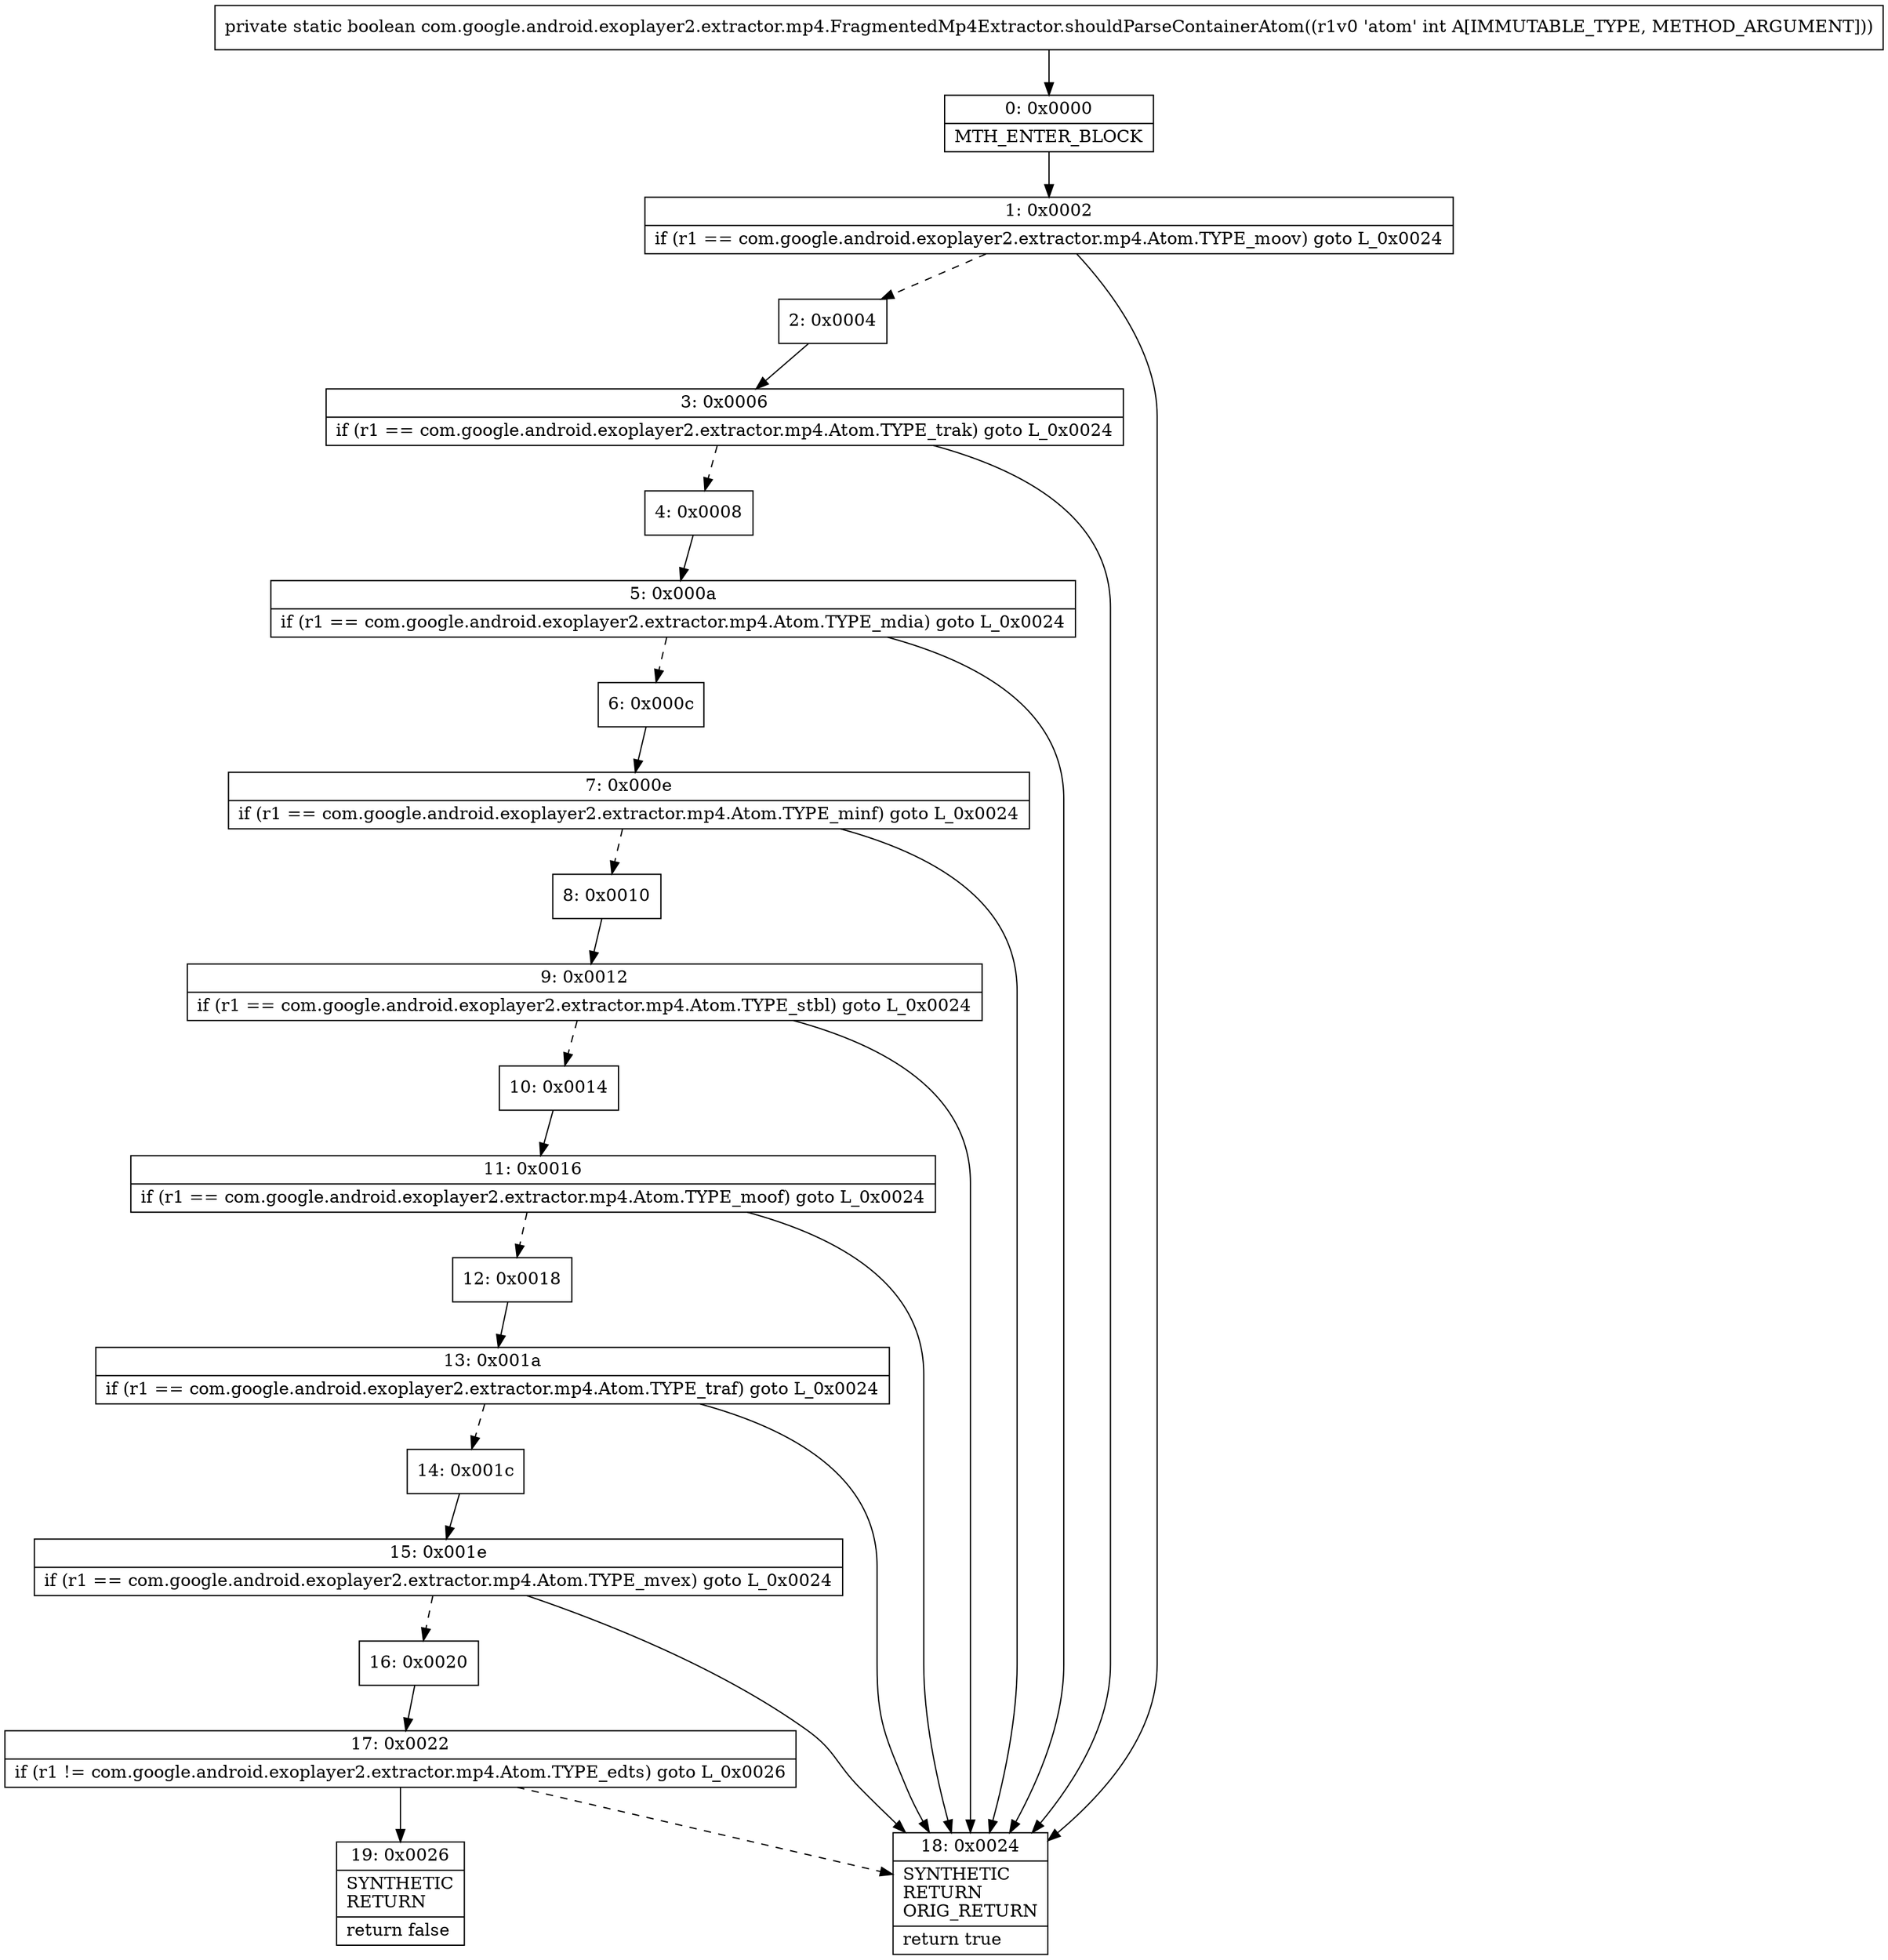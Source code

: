 digraph "CFG forcom.google.android.exoplayer2.extractor.mp4.FragmentedMp4Extractor.shouldParseContainerAtom(I)Z" {
Node_0 [shape=record,label="{0\:\ 0x0000|MTH_ENTER_BLOCK\l}"];
Node_1 [shape=record,label="{1\:\ 0x0002|if (r1 == com.google.android.exoplayer2.extractor.mp4.Atom.TYPE_moov) goto L_0x0024\l}"];
Node_2 [shape=record,label="{2\:\ 0x0004}"];
Node_3 [shape=record,label="{3\:\ 0x0006|if (r1 == com.google.android.exoplayer2.extractor.mp4.Atom.TYPE_trak) goto L_0x0024\l}"];
Node_4 [shape=record,label="{4\:\ 0x0008}"];
Node_5 [shape=record,label="{5\:\ 0x000a|if (r1 == com.google.android.exoplayer2.extractor.mp4.Atom.TYPE_mdia) goto L_0x0024\l}"];
Node_6 [shape=record,label="{6\:\ 0x000c}"];
Node_7 [shape=record,label="{7\:\ 0x000e|if (r1 == com.google.android.exoplayer2.extractor.mp4.Atom.TYPE_minf) goto L_0x0024\l}"];
Node_8 [shape=record,label="{8\:\ 0x0010}"];
Node_9 [shape=record,label="{9\:\ 0x0012|if (r1 == com.google.android.exoplayer2.extractor.mp4.Atom.TYPE_stbl) goto L_0x0024\l}"];
Node_10 [shape=record,label="{10\:\ 0x0014}"];
Node_11 [shape=record,label="{11\:\ 0x0016|if (r1 == com.google.android.exoplayer2.extractor.mp4.Atom.TYPE_moof) goto L_0x0024\l}"];
Node_12 [shape=record,label="{12\:\ 0x0018}"];
Node_13 [shape=record,label="{13\:\ 0x001a|if (r1 == com.google.android.exoplayer2.extractor.mp4.Atom.TYPE_traf) goto L_0x0024\l}"];
Node_14 [shape=record,label="{14\:\ 0x001c}"];
Node_15 [shape=record,label="{15\:\ 0x001e|if (r1 == com.google.android.exoplayer2.extractor.mp4.Atom.TYPE_mvex) goto L_0x0024\l}"];
Node_16 [shape=record,label="{16\:\ 0x0020}"];
Node_17 [shape=record,label="{17\:\ 0x0022|if (r1 != com.google.android.exoplayer2.extractor.mp4.Atom.TYPE_edts) goto L_0x0026\l}"];
Node_18 [shape=record,label="{18\:\ 0x0024|SYNTHETIC\lRETURN\lORIG_RETURN\l|return true\l}"];
Node_19 [shape=record,label="{19\:\ 0x0026|SYNTHETIC\lRETURN\l|return false\l}"];
MethodNode[shape=record,label="{private static boolean com.google.android.exoplayer2.extractor.mp4.FragmentedMp4Extractor.shouldParseContainerAtom((r1v0 'atom' int A[IMMUTABLE_TYPE, METHOD_ARGUMENT])) }"];
MethodNode -> Node_0;
Node_0 -> Node_1;
Node_1 -> Node_2[style=dashed];
Node_1 -> Node_18;
Node_2 -> Node_3;
Node_3 -> Node_4[style=dashed];
Node_3 -> Node_18;
Node_4 -> Node_5;
Node_5 -> Node_6[style=dashed];
Node_5 -> Node_18;
Node_6 -> Node_7;
Node_7 -> Node_8[style=dashed];
Node_7 -> Node_18;
Node_8 -> Node_9;
Node_9 -> Node_10[style=dashed];
Node_9 -> Node_18;
Node_10 -> Node_11;
Node_11 -> Node_12[style=dashed];
Node_11 -> Node_18;
Node_12 -> Node_13;
Node_13 -> Node_14[style=dashed];
Node_13 -> Node_18;
Node_14 -> Node_15;
Node_15 -> Node_16[style=dashed];
Node_15 -> Node_18;
Node_16 -> Node_17;
Node_17 -> Node_18[style=dashed];
Node_17 -> Node_19;
}

